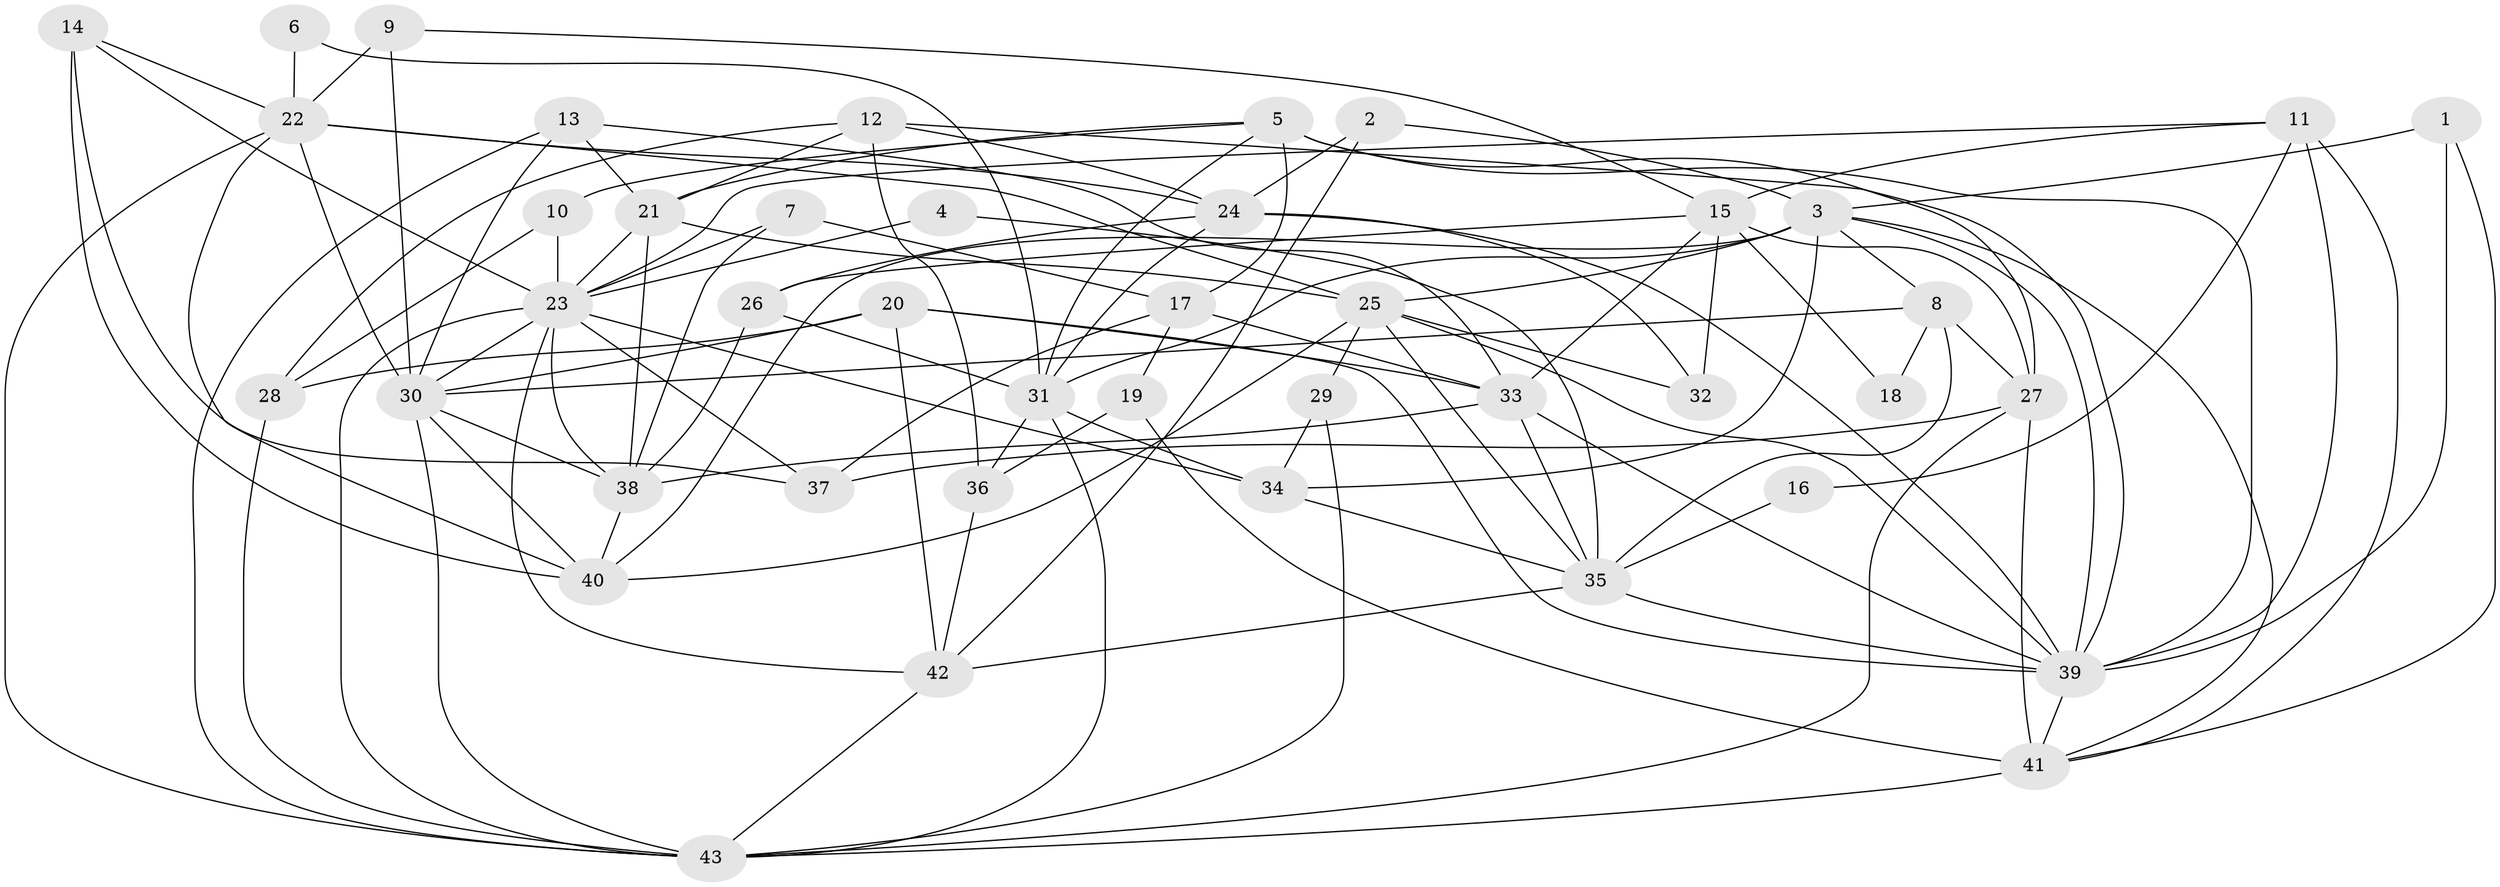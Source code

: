 // original degree distribution, {3: 0.29411764705882354, 4: 0.23529411764705882, 2: 0.1411764705882353, 5: 0.18823529411764706, 7: 0.03529411764705882, 6: 0.07058823529411765, 8: 0.03529411764705882}
// Generated by graph-tools (version 1.1) at 2025/50/03/09/25 03:50:14]
// undirected, 43 vertices, 117 edges
graph export_dot {
graph [start="1"]
  node [color=gray90,style=filled];
  1;
  2;
  3;
  4;
  5;
  6;
  7;
  8;
  9;
  10;
  11;
  12;
  13;
  14;
  15;
  16;
  17;
  18;
  19;
  20;
  21;
  22;
  23;
  24;
  25;
  26;
  27;
  28;
  29;
  30;
  31;
  32;
  33;
  34;
  35;
  36;
  37;
  38;
  39;
  40;
  41;
  42;
  43;
  1 -- 3 [weight=1.0];
  1 -- 39 [weight=1.0];
  1 -- 41 [weight=1.0];
  2 -- 3 [weight=1.0];
  2 -- 24 [weight=1.0];
  2 -- 42 [weight=1.0];
  3 -- 8 [weight=1.0];
  3 -- 25 [weight=1.0];
  3 -- 31 [weight=1.0];
  3 -- 34 [weight=2.0];
  3 -- 39 [weight=1.0];
  3 -- 40 [weight=1.0];
  3 -- 41 [weight=1.0];
  4 -- 23 [weight=1.0];
  4 -- 35 [weight=1.0];
  5 -- 10 [weight=1.0];
  5 -- 17 [weight=1.0];
  5 -- 21 [weight=1.0];
  5 -- 27 [weight=1.0];
  5 -- 31 [weight=1.0];
  5 -- 39 [weight=2.0];
  6 -- 22 [weight=1.0];
  6 -- 31 [weight=1.0];
  7 -- 17 [weight=1.0];
  7 -- 23 [weight=1.0];
  7 -- 38 [weight=1.0];
  8 -- 18 [weight=1.0];
  8 -- 27 [weight=2.0];
  8 -- 30 [weight=1.0];
  8 -- 35 [weight=1.0];
  9 -- 15 [weight=1.0];
  9 -- 22 [weight=1.0];
  9 -- 30 [weight=1.0];
  10 -- 23 [weight=1.0];
  10 -- 28 [weight=1.0];
  11 -- 15 [weight=1.0];
  11 -- 16 [weight=1.0];
  11 -- 23 [weight=1.0];
  11 -- 39 [weight=1.0];
  11 -- 41 [weight=1.0];
  12 -- 21 [weight=1.0];
  12 -- 24 [weight=1.0];
  12 -- 28 [weight=1.0];
  12 -- 36 [weight=1.0];
  12 -- 39 [weight=1.0];
  13 -- 21 [weight=1.0];
  13 -- 30 [weight=1.0];
  13 -- 33 [weight=1.0];
  13 -- 43 [weight=1.0];
  14 -- 22 [weight=1.0];
  14 -- 23 [weight=1.0];
  14 -- 37 [weight=1.0];
  14 -- 40 [weight=1.0];
  15 -- 18 [weight=1.0];
  15 -- 26 [weight=1.0];
  15 -- 27 [weight=1.0];
  15 -- 32 [weight=1.0];
  15 -- 33 [weight=1.0];
  16 -- 35 [weight=1.0];
  17 -- 19 [weight=1.0];
  17 -- 33 [weight=1.0];
  17 -- 37 [weight=1.0];
  19 -- 36 [weight=1.0];
  19 -- 41 [weight=2.0];
  20 -- 28 [weight=1.0];
  20 -- 30 [weight=1.0];
  20 -- 33 [weight=1.0];
  20 -- 39 [weight=1.0];
  20 -- 42 [weight=1.0];
  21 -- 23 [weight=1.0];
  21 -- 25 [weight=1.0];
  21 -- 38 [weight=1.0];
  22 -- 24 [weight=1.0];
  22 -- 25 [weight=1.0];
  22 -- 30 [weight=1.0];
  22 -- 40 [weight=1.0];
  22 -- 43 [weight=1.0];
  23 -- 30 [weight=1.0];
  23 -- 34 [weight=1.0];
  23 -- 37 [weight=1.0];
  23 -- 38 [weight=1.0];
  23 -- 42 [weight=1.0];
  23 -- 43 [weight=1.0];
  24 -- 26 [weight=1.0];
  24 -- 31 [weight=1.0];
  24 -- 32 [weight=1.0];
  24 -- 39 [weight=1.0];
  25 -- 29 [weight=1.0];
  25 -- 32 [weight=1.0];
  25 -- 35 [weight=1.0];
  25 -- 39 [weight=1.0];
  25 -- 40 [weight=1.0];
  26 -- 31 [weight=1.0];
  26 -- 38 [weight=1.0];
  27 -- 37 [weight=1.0];
  27 -- 41 [weight=1.0];
  27 -- 43 [weight=1.0];
  28 -- 43 [weight=1.0];
  29 -- 34 [weight=1.0];
  29 -- 43 [weight=1.0];
  30 -- 38 [weight=1.0];
  30 -- 40 [weight=1.0];
  30 -- 43 [weight=1.0];
  31 -- 34 [weight=1.0];
  31 -- 36 [weight=1.0];
  31 -- 43 [weight=1.0];
  33 -- 35 [weight=1.0];
  33 -- 38 [weight=1.0];
  33 -- 39 [weight=1.0];
  34 -- 35 [weight=1.0];
  35 -- 39 [weight=1.0];
  35 -- 42 [weight=1.0];
  36 -- 42 [weight=1.0];
  38 -- 40 [weight=1.0];
  39 -- 41 [weight=1.0];
  41 -- 43 [weight=1.0];
  42 -- 43 [weight=1.0];
}
